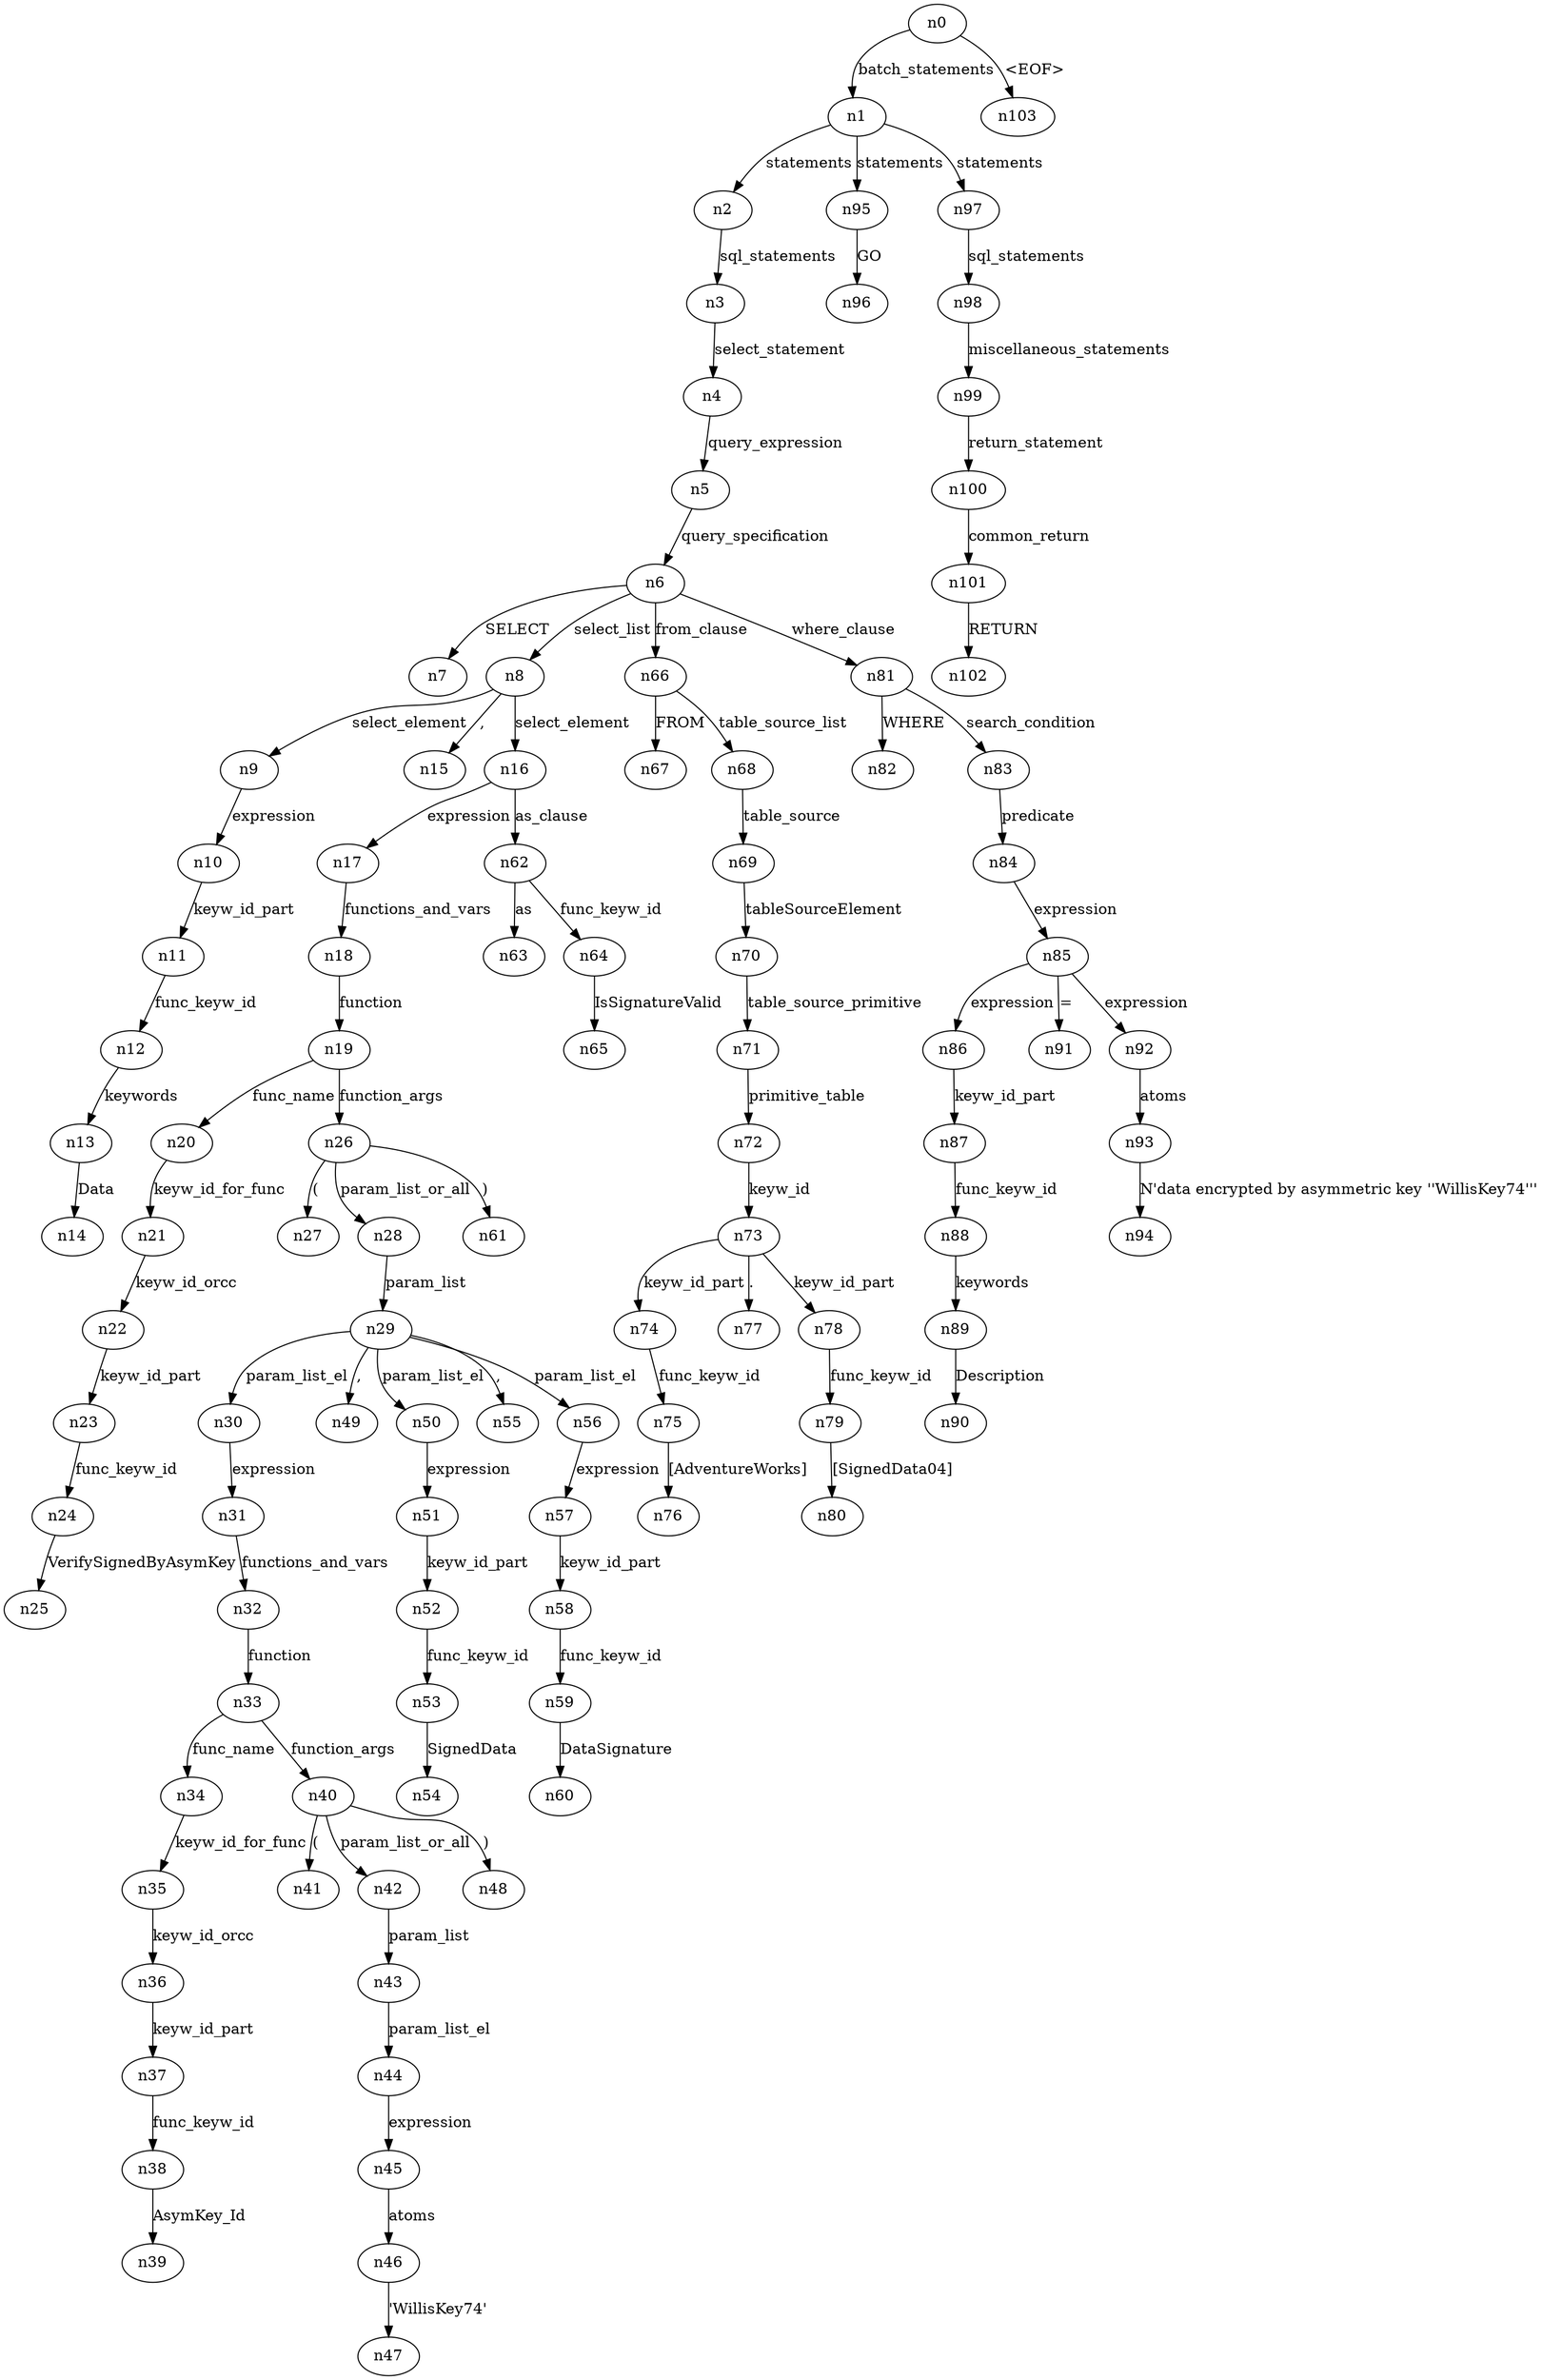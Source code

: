 digraph ParseTree {
  n0 -> n1 [label="batch_statements"];
  n1 -> n2 [label="statements"];
  n2 -> n3 [label="sql_statements"];
  n3 -> n4 [label="select_statement"];
  n4 -> n5 [label="query_expression"];
  n5 -> n6 [label="query_specification"];
  n6 -> n7 [label="SELECT"];
  n6 -> n8 [label="select_list"];
  n8 -> n9 [label="select_element"];
  n9 -> n10 [label="expression"];
  n10 -> n11 [label="keyw_id_part"];
  n11 -> n12 [label="func_keyw_id"];
  n12 -> n13 [label="keywords"];
  n13 -> n14 [label="Data"];
  n8 -> n15 [label=","];
  n8 -> n16 [label="select_element"];
  n16 -> n17 [label="expression"];
  n17 -> n18 [label="functions_and_vars"];
  n18 -> n19 [label="function"];
  n19 -> n20 [label="func_name"];
  n20 -> n21 [label="keyw_id_for_func"];
  n21 -> n22 [label="keyw_id_orcc"];
  n22 -> n23 [label="keyw_id_part"];
  n23 -> n24 [label="func_keyw_id"];
  n24 -> n25 [label="VerifySignedByAsymKey"];
  n19 -> n26 [label="function_args"];
  n26 -> n27 [label="("];
  n26 -> n28 [label="param_list_or_all"];
  n28 -> n29 [label="param_list"];
  n29 -> n30 [label="param_list_el"];
  n30 -> n31 [label="expression"];
  n31 -> n32 [label="functions_and_vars"];
  n32 -> n33 [label="function"];
  n33 -> n34 [label="func_name"];
  n34 -> n35 [label="keyw_id_for_func"];
  n35 -> n36 [label="keyw_id_orcc"];
  n36 -> n37 [label="keyw_id_part"];
  n37 -> n38 [label="func_keyw_id"];
  n38 -> n39 [label="AsymKey_Id"];
  n33 -> n40 [label="function_args"];
  n40 -> n41 [label="("];
  n40 -> n42 [label="param_list_or_all"];
  n42 -> n43 [label="param_list"];
  n43 -> n44 [label="param_list_el"];
  n44 -> n45 [label="expression"];
  n45 -> n46 [label="atoms"];
  n46 -> n47 [label="'WillisKey74'"];
  n40 -> n48 [label=")"];
  n29 -> n49 [label=","];
  n29 -> n50 [label="param_list_el"];
  n50 -> n51 [label="expression"];
  n51 -> n52 [label="keyw_id_part"];
  n52 -> n53 [label="func_keyw_id"];
  n53 -> n54 [label="SignedData"];
  n29 -> n55 [label=","];
  n29 -> n56 [label="param_list_el"];
  n56 -> n57 [label="expression"];
  n57 -> n58 [label="keyw_id_part"];
  n58 -> n59 [label="func_keyw_id"];
  n59 -> n60 [label="DataSignature"];
  n26 -> n61 [label=")"];
  n16 -> n62 [label="as_clause"];
  n62 -> n63 [label="as"];
  n62 -> n64 [label="func_keyw_id"];
  n64 -> n65 [label="IsSignatureValid"];
  n6 -> n66 [label="from_clause"];
  n66 -> n67 [label="FROM"];
  n66 -> n68 [label="table_source_list"];
  n68 -> n69 [label="table_source"];
  n69 -> n70 [label="tableSourceElement"];
  n70 -> n71 [label="table_source_primitive"];
  n71 -> n72 [label="primitive_table"];
  n72 -> n73 [label="keyw_id"];
  n73 -> n74 [label="keyw_id_part"];
  n74 -> n75 [label="func_keyw_id"];
  n75 -> n76 [label="[AdventureWorks]"];
  n73 -> n77 [label="."];
  n73 -> n78 [label="keyw_id_part"];
  n78 -> n79 [label="func_keyw_id"];
  n79 -> n80 [label="[SignedData04]"];
  n6 -> n81 [label="where_clause"];
  n81 -> n82 [label="WHERE"];
  n81 -> n83 [label="search_condition"];
  n83 -> n84 [label="predicate"];
  n84 -> n85 [label="expression"];
  n85 -> n86 [label="expression"];
  n86 -> n87 [label="keyw_id_part"];
  n87 -> n88 [label="func_keyw_id"];
  n88 -> n89 [label="keywords"];
  n89 -> n90 [label="Description"];
  n85 -> n91 [label="="];
  n85 -> n92 [label="expression"];
  n92 -> n93 [label="atoms"];
  n93 -> n94 [label="N'data encrypted by asymmetric key ''WillisKey74'''"];
  n1 -> n95 [label="statements"];
  n95 -> n96 [label="GO"];
  n1 -> n97 [label="statements"];
  n97 -> n98 [label="sql_statements"];
  n98 -> n99 [label="miscellaneous_statements"];
  n99 -> n100 [label="return_statement"];
  n100 -> n101 [label="common_return"];
  n101 -> n102 [label="RETURN"];
  n0 -> n103 [label="<EOF>"];
}